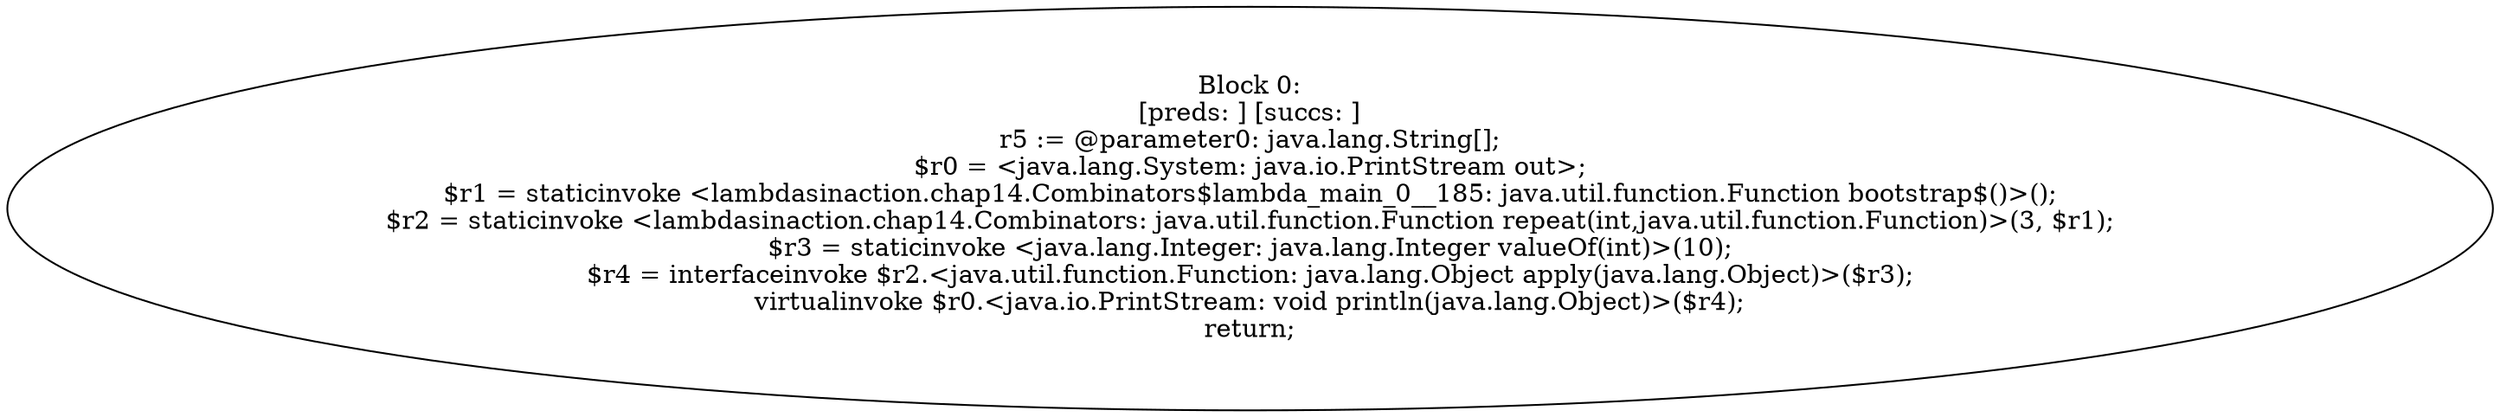 digraph "unitGraph" {
    "Block 0:
[preds: ] [succs: ]
r5 := @parameter0: java.lang.String[];
$r0 = <java.lang.System: java.io.PrintStream out>;
$r1 = staticinvoke <lambdasinaction.chap14.Combinators$lambda_main_0__185: java.util.function.Function bootstrap$()>();
$r2 = staticinvoke <lambdasinaction.chap14.Combinators: java.util.function.Function repeat(int,java.util.function.Function)>(3, $r1);
$r3 = staticinvoke <java.lang.Integer: java.lang.Integer valueOf(int)>(10);
$r4 = interfaceinvoke $r2.<java.util.function.Function: java.lang.Object apply(java.lang.Object)>($r3);
virtualinvoke $r0.<java.io.PrintStream: void println(java.lang.Object)>($r4);
return;
"
}
